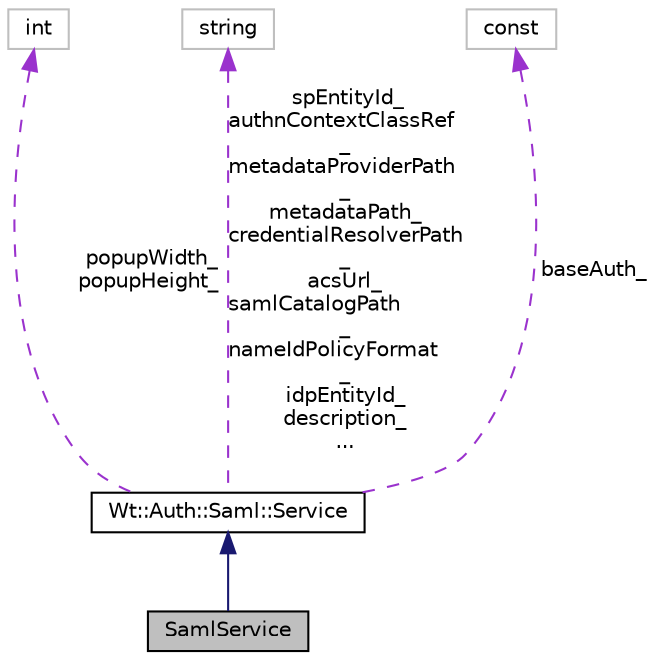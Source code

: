 digraph "SamlService"
{
 // LATEX_PDF_SIZE
  edge [fontname="Helvetica",fontsize="10",labelfontname="Helvetica",labelfontsize="10"];
  node [fontname="Helvetica",fontsize="10",shape=record];
  Node1 [label="SamlService",height=0.2,width=0.4,color="black", fillcolor="grey75", style="filled", fontcolor="black",tooltip=" "];
  Node2 -> Node1 [dir="back",color="midnightblue",fontsize="10",style="solid",fontname="Helvetica"];
  Node2 [label="Wt::Auth::Saml::Service",height=0.2,width=0.4,color="black", fillcolor="white", style="filled",URL="$classWt_1_1Auth_1_1Saml_1_1Service.html",tooltip="A minimal implementation of a SAML service provider."];
  Node3 -> Node2 [dir="back",color="darkorchid3",fontsize="10",style="dashed",label=" popupWidth_\npopupHeight_" ,fontname="Helvetica"];
  Node3 [label="int",height=0.2,width=0.4,color="grey75", fillcolor="white", style="filled",tooltip=" "];
  Node4 -> Node2 [dir="back",color="darkorchid3",fontsize="10",style="dashed",label=" spEntityId_\nauthnContextClassRef\l_\nmetadataProviderPath\l_\nmetadataPath_\ncredentialResolverPath\l_\nacsUrl_\nsamlCatalogPath\l_\nnameIdPolicyFormat\l_\nidpEntityId_\ndescription_\n..." ,fontname="Helvetica"];
  Node4 [label="string",height=0.2,width=0.4,color="grey75", fillcolor="white", style="filled",tooltip=" "];
  Node5 -> Node2 [dir="back",color="darkorchid3",fontsize="10",style="dashed",label=" baseAuth_" ,fontname="Helvetica"];
  Node5 [label="const",height=0.2,width=0.4,color="grey75", fillcolor="white", style="filled",tooltip=" "];
}
